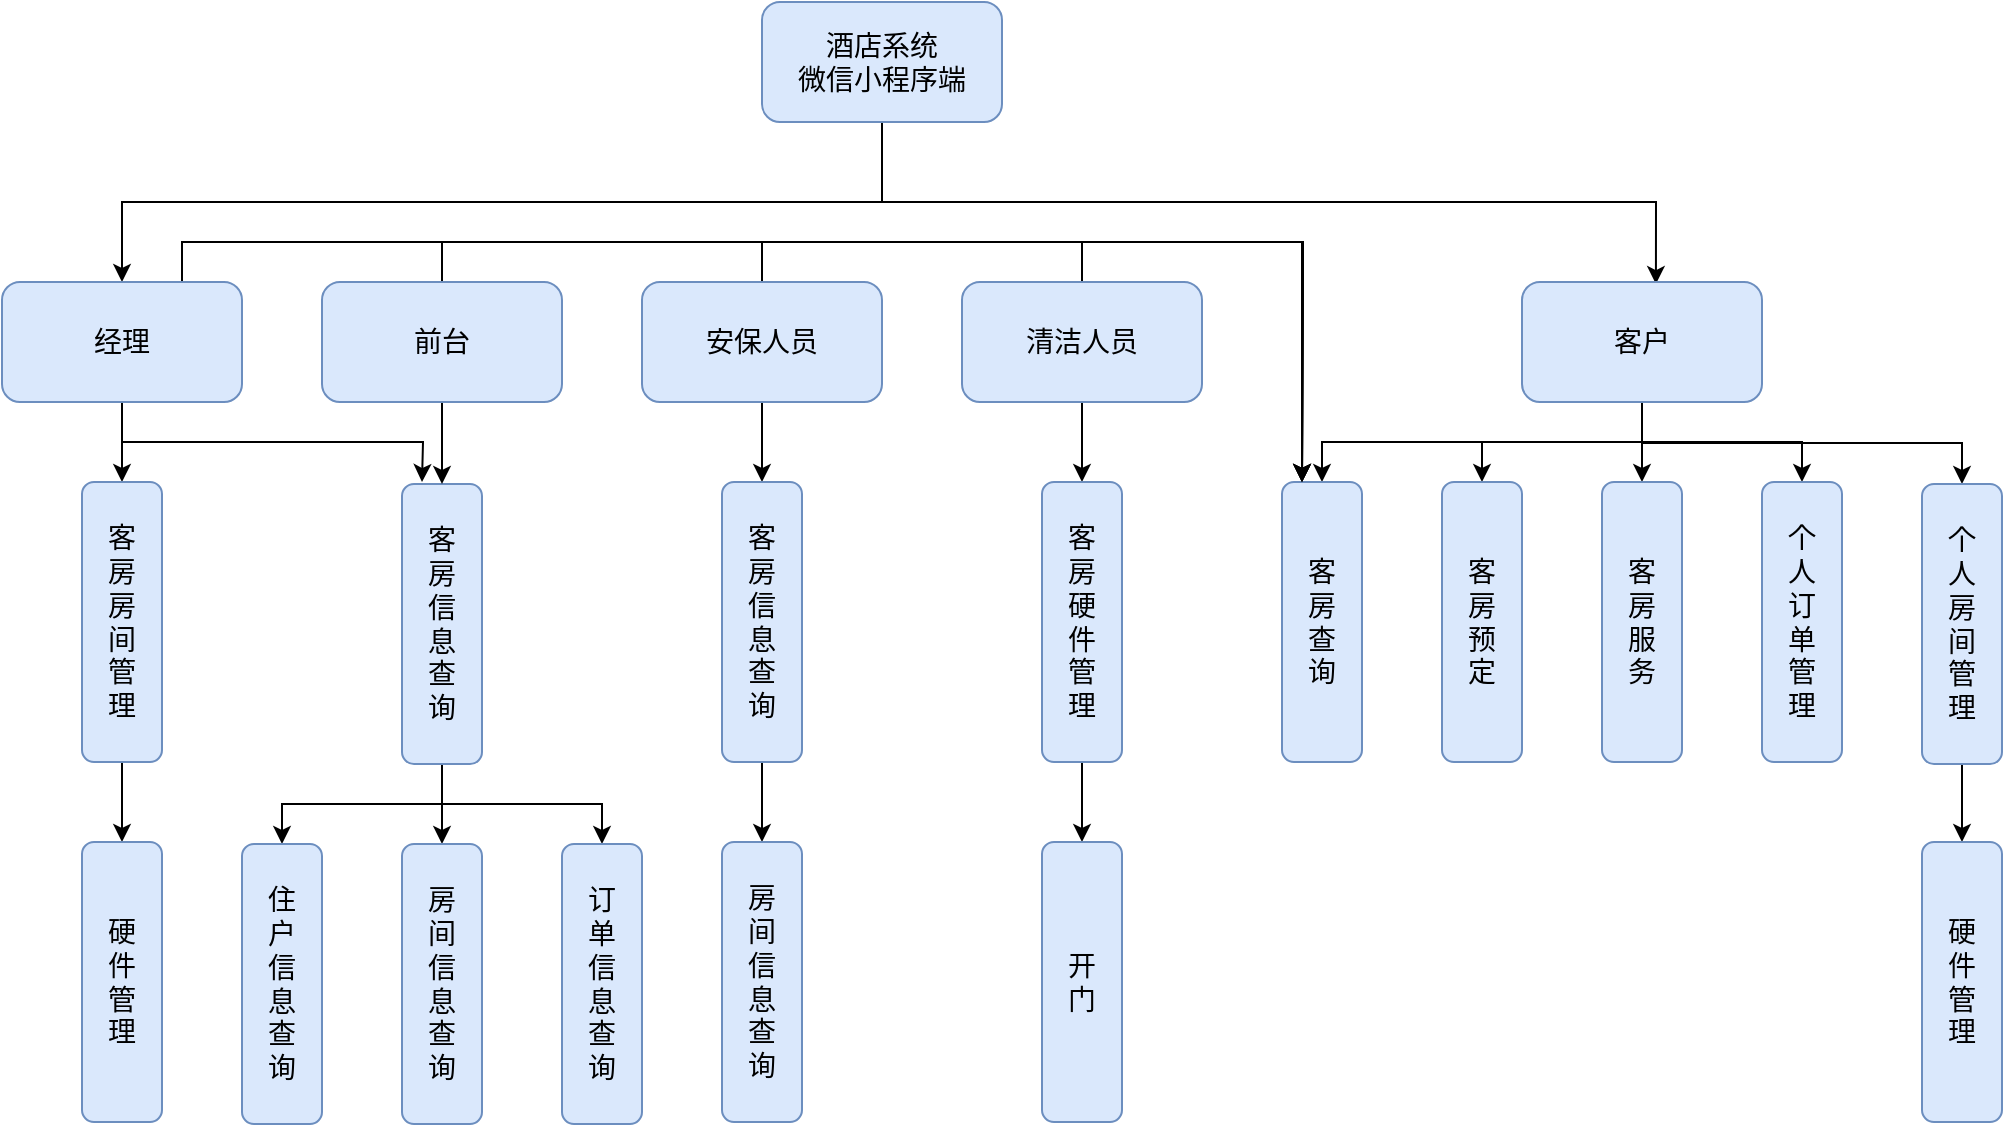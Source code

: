 <mxfile version="14.6.13" type="device"><diagram id="gfpBVfgqZyEj-h2GJo9E" name="第 1 页"><mxGraphModel dx="1086" dy="-5" grid="1" gridSize="10" guides="1" tooltips="1" connect="1" arrows="1" fold="1" page="1" pageScale="1" pageWidth="1169" pageHeight="827" math="0" shadow="0"><root><mxCell id="0"/><mxCell id="1" parent="0"/><mxCell id="urU4lGf7SxmrEl7Dpkf9-1" style="edgeStyle=orthogonalEdgeStyle;rounded=0;orthogonalLoop=1;jettySize=auto;html=1;exitX=0.5;exitY=1;exitDx=0;exitDy=0;fontSize=14;" parent="1" source="urU4lGf7SxmrEl7Dpkf9-3" target="urU4lGf7SxmrEl7Dpkf9-8" edge="1"><mxGeometry relative="1" as="geometry"/></mxCell><mxCell id="urU4lGf7SxmrEl7Dpkf9-2" style="edgeStyle=orthogonalEdgeStyle;rounded=0;orthogonalLoop=1;jettySize=auto;html=1;exitX=0.5;exitY=1;exitDx=0;exitDy=0;entryX=0.558;entryY=0.017;entryDx=0;entryDy=0;entryPerimeter=0;fontSize=14;" parent="1" source="urU4lGf7SxmrEl7Dpkf9-3" target="urU4lGf7SxmrEl7Dpkf9-13" edge="1"><mxGeometry relative="1" as="geometry"/></mxCell><mxCell id="urU4lGf7SxmrEl7Dpkf9-3" value="酒店系统&lt;br style=&quot;font-size: 14px;&quot;&gt;微信小程序端" style="rounded=1;whiteSpace=wrap;html=1;fillColor=#dae8fc;strokeColor=#6c8ebf;shadow=0;glass=0;sketch=0;fontSize=14;" parent="1" vertex="1"><mxGeometry x="1420" y="860" width="120" height="60" as="geometry"/></mxCell><mxCell id="xBhROeFWjU1o-BJRpCn7-15" style="edgeStyle=orthogonalEdgeStyle;rounded=0;orthogonalLoop=1;jettySize=auto;html=1;exitX=0.5;exitY=1;exitDx=0;exitDy=0;entryX=0.5;entryY=0;entryDx=0;entryDy=0;fontSize=14;" parent="1" source="urU4lGf7SxmrEl7Dpkf9-8" target="urU4lGf7SxmrEl7Dpkf9-52" edge="1"><mxGeometry relative="1" as="geometry"/></mxCell><mxCell id="xBhROeFWjU1o-BJRpCn7-17" style="edgeStyle=orthogonalEdgeStyle;rounded=0;orthogonalLoop=1;jettySize=auto;html=1;exitX=0.5;exitY=1;exitDx=0;exitDy=0;fontSize=14;" parent="1" source="urU4lGf7SxmrEl7Dpkf9-8" edge="1"><mxGeometry relative="1" as="geometry"><mxPoint x="1250" y="1100" as="targetPoint"/></mxGeometry></mxCell><mxCell id="FnSg5OO0wOK3w0XzbDYt-8" style="edgeStyle=orthogonalEdgeStyle;rounded=0;orthogonalLoop=1;jettySize=auto;html=1;exitX=0.75;exitY=0;exitDx=0;exitDy=0;entryX=0.25;entryY=0;entryDx=0;entryDy=0;fontSize=16;" edge="1" parent="1" source="urU4lGf7SxmrEl7Dpkf9-8" target="urU4lGf7SxmrEl7Dpkf9-16"><mxGeometry relative="1" as="geometry"/></mxCell><mxCell id="urU4lGf7SxmrEl7Dpkf9-8" value="经理" style="rounded=1;whiteSpace=wrap;html=1;fillColor=#dae8fc;strokeColor=#6c8ebf;shadow=0;sketch=0;fontSize=14;" parent="1" vertex="1"><mxGeometry x="1040" y="1000" width="120" height="60" as="geometry"/></mxCell><mxCell id="urU4lGf7SxmrEl7Dpkf9-9" style="edgeStyle=orthogonalEdgeStyle;rounded=0;orthogonalLoop=1;jettySize=auto;html=1;exitX=0.5;exitY=1;exitDx=0;exitDy=0;entryX=0.5;entryY=0;entryDx=0;entryDy=0;fontSize=14;" parent="1" source="urU4lGf7SxmrEl7Dpkf9-13" target="urU4lGf7SxmrEl7Dpkf9-16" edge="1"><mxGeometry relative="1" as="geometry"/></mxCell><mxCell id="urU4lGf7SxmrEl7Dpkf9-10" style="edgeStyle=orthogonalEdgeStyle;rounded=0;orthogonalLoop=1;jettySize=auto;html=1;exitX=0.5;exitY=1;exitDx=0;exitDy=0;entryX=0.5;entryY=0;entryDx=0;entryDy=0;fontSize=14;" parent="1" source="urU4lGf7SxmrEl7Dpkf9-13" target="urU4lGf7SxmrEl7Dpkf9-22" edge="1"><mxGeometry relative="1" as="geometry"/></mxCell><mxCell id="urU4lGf7SxmrEl7Dpkf9-11" style="edgeStyle=orthogonalEdgeStyle;rounded=0;orthogonalLoop=1;jettySize=auto;html=1;exitX=0.5;exitY=1;exitDx=0;exitDy=0;entryX=0.5;entryY=0;entryDx=0;entryDy=0;fontSize=14;" parent="1" source="urU4lGf7SxmrEl7Dpkf9-13" target="urU4lGf7SxmrEl7Dpkf9-19" edge="1"><mxGeometry relative="1" as="geometry"/></mxCell><mxCell id="urU4lGf7SxmrEl7Dpkf9-12" style="edgeStyle=orthogonalEdgeStyle;rounded=0;orthogonalLoop=1;jettySize=auto;html=1;exitX=0.5;exitY=1;exitDx=0;exitDy=0;fontSize=14;" parent="1" source="urU4lGf7SxmrEl7Dpkf9-13" target="urU4lGf7SxmrEl7Dpkf9-26" edge="1"><mxGeometry relative="1" as="geometry"/></mxCell><mxCell id="5DSAbZqCZO5Fx2xqSc0n-12" style="edgeStyle=orthogonalEdgeStyle;rounded=0;orthogonalLoop=1;jettySize=auto;html=1;exitX=0.5;exitY=1;exitDx=0;exitDy=0;entryX=0.5;entryY=0;entryDx=0;entryDy=0;fontSize=14;" parent="1" source="urU4lGf7SxmrEl7Dpkf9-13" target="5DSAbZqCZO5Fx2xqSc0n-11" edge="1"><mxGeometry relative="1" as="geometry"/></mxCell><mxCell id="urU4lGf7SxmrEl7Dpkf9-13" value="客户" style="rounded=1;whiteSpace=wrap;html=1;fillColor=#dae8fc;strokeColor=#6c8ebf;shadow=0;sketch=0;fontSize=14;" parent="1" vertex="1"><mxGeometry x="1800" y="1000" width="120" height="60" as="geometry"/></mxCell><mxCell id="urU4lGf7SxmrEl7Dpkf9-16" value="&lt;span style=&quot;font-size: 14px;&quot;&gt;客&lt;/span&gt;&lt;br style=&quot;font-size: 14px;&quot;&gt;&lt;span style=&quot;font-size: 14px;&quot;&gt;房&lt;/span&gt;&lt;br style=&quot;font-size: 14px;&quot;&gt;&lt;span style=&quot;font-size: 14px;&quot;&gt;查&lt;/span&gt;&lt;br style=&quot;font-size: 14px;&quot;&gt;&lt;span style=&quot;font-size: 14px;&quot;&gt;询&lt;/span&gt;" style="rounded=1;whiteSpace=wrap;html=1;fillColor=#dae8fc;strokeColor=#6c8ebf;shadow=0;sketch=0;fontSize=14;" parent="1" vertex="1"><mxGeometry x="1680" y="1100" width="40" height="140" as="geometry"/></mxCell><mxCell id="urU4lGf7SxmrEl7Dpkf9-19" value="个&lt;br style=&quot;font-size: 14px;&quot;&gt;人&lt;br style=&quot;font-size: 14px;&quot;&gt;订&lt;br style=&quot;font-size: 14px;&quot;&gt;单&lt;br style=&quot;font-size: 14px;&quot;&gt;管&lt;br style=&quot;font-size: 14px;&quot;&gt;理" style="rounded=1;whiteSpace=wrap;html=1;fillColor=#dae8fc;strokeColor=#6c8ebf;shadow=0;sketch=0;fontSize=14;" parent="1" vertex="1"><mxGeometry x="1920" y="1100" width="40" height="140" as="geometry"/></mxCell><mxCell id="urU4lGf7SxmrEl7Dpkf9-22" value="客&lt;br style=&quot;font-size: 14px;&quot;&gt;房&lt;br style=&quot;font-size: 14px;&quot;&gt;预&lt;br style=&quot;font-size: 14px;&quot;&gt;定" style="rounded=1;whiteSpace=wrap;html=1;fillColor=#dae8fc;strokeColor=#6c8ebf;shadow=0;sketch=0;fontSize=14;" parent="1" vertex="1"><mxGeometry x="1760" y="1100" width="40" height="140" as="geometry"/></mxCell><mxCell id="5DSAbZqCZO5Fx2xqSc0n-13" style="edgeStyle=orthogonalEdgeStyle;rounded=0;orthogonalLoop=1;jettySize=auto;html=1;exitX=0.5;exitY=1;exitDx=0;exitDy=0;entryX=0.5;entryY=0;entryDx=0;entryDy=0;fontSize=14;" parent="1" source="urU4lGf7SxmrEl7Dpkf9-26" target="5DSAbZqCZO5Fx2xqSc0n-8" edge="1"><mxGeometry relative="1" as="geometry"/></mxCell><mxCell id="urU4lGf7SxmrEl7Dpkf9-26" value="个&lt;br style=&quot;font-size: 14px;&quot;&gt;人&lt;br style=&quot;font-size: 14px;&quot;&gt;房&lt;br style=&quot;font-size: 14px;&quot;&gt;间&lt;br style=&quot;font-size: 14px;&quot;&gt;管&lt;br style=&quot;font-size: 14px;&quot;&gt;理" style="rounded=1;whiteSpace=wrap;html=1;fillColor=#dae8fc;strokeColor=#6c8ebf;shadow=0;sketch=0;fontSize=14;" parent="1" vertex="1"><mxGeometry x="2000" y="1101" width="40" height="140" as="geometry"/></mxCell><mxCell id="wqciQX0L6GW8z3ySs8bD-5" style="edgeStyle=orthogonalEdgeStyle;rounded=0;orthogonalLoop=1;jettySize=auto;html=1;exitX=0.5;exitY=1;exitDx=0;exitDy=0;entryX=0.5;entryY=0;entryDx=0;entryDy=0;fontSize=14;" parent="1" source="urU4lGf7SxmrEl7Dpkf9-49" target="wqciQX0L6GW8z3ySs8bD-2" edge="1"><mxGeometry relative="1" as="geometry"/></mxCell><mxCell id="wqciQX0L6GW8z3ySs8bD-6" style="edgeStyle=orthogonalEdgeStyle;rounded=0;orthogonalLoop=1;jettySize=auto;html=1;exitX=0.5;exitY=1;exitDx=0;exitDy=0;entryX=0.5;entryY=0;entryDx=0;entryDy=0;fontSize=14;" parent="1" source="urU4lGf7SxmrEl7Dpkf9-49" target="wqciQX0L6GW8z3ySs8bD-1" edge="1"><mxGeometry relative="1" as="geometry"/></mxCell><mxCell id="wqciQX0L6GW8z3ySs8bD-7" style="edgeStyle=orthogonalEdgeStyle;rounded=0;orthogonalLoop=1;jettySize=auto;html=1;exitX=0.5;exitY=1;exitDx=0;exitDy=0;entryX=0.5;entryY=0;entryDx=0;entryDy=0;fontSize=14;" parent="1" source="urU4lGf7SxmrEl7Dpkf9-49" target="wqciQX0L6GW8z3ySs8bD-3" edge="1"><mxGeometry relative="1" as="geometry"/></mxCell><mxCell id="urU4lGf7SxmrEl7Dpkf9-49" value="&lt;span style=&quot;font-size: 14px;&quot;&gt;客&lt;/span&gt;&lt;br style=&quot;font-size: 14px;&quot;&gt;&lt;span style=&quot;font-size: 14px;&quot;&gt;房&lt;br style=&quot;font-size: 14px;&quot;&gt;&lt;/span&gt;信&lt;br style=&quot;font-size: 14px;&quot;&gt;息&lt;br style=&quot;font-size: 14px;&quot;&gt;&lt;span style=&quot;font-size: 14px;&quot;&gt;查&lt;br style=&quot;font-size: 14px;&quot;&gt;询&lt;br style=&quot;font-size: 14px;&quot;&gt;&lt;/span&gt;" style="rounded=1;whiteSpace=wrap;html=1;fillColor=#dae8fc;strokeColor=#6c8ebf;shadow=0;sketch=0;fontSize=14;" parent="1" vertex="1"><mxGeometry x="1240" y="1101" width="40" height="140" as="geometry"/></mxCell><mxCell id="wqciQX0L6GW8z3ySs8bD-17" style="edgeStyle=orthogonalEdgeStyle;rounded=0;orthogonalLoop=1;jettySize=auto;html=1;exitX=0.5;exitY=1;exitDx=0;exitDy=0;entryX=0.5;entryY=0;entryDx=0;entryDy=0;fontSize=14;" parent="1" source="urU4lGf7SxmrEl7Dpkf9-52" target="wqciQX0L6GW8z3ySs8bD-8" edge="1"><mxGeometry relative="1" as="geometry"/></mxCell><mxCell id="urU4lGf7SxmrEl7Dpkf9-52" value="客&lt;br style=&quot;font-size: 14px;&quot;&gt;房&lt;br style=&quot;font-size: 14px;&quot;&gt;房&lt;br style=&quot;font-size: 14px;&quot;&gt;间&lt;br style=&quot;font-size: 14px;&quot;&gt;管&lt;br style=&quot;font-size: 14px;&quot;&gt;理" style="rounded=1;whiteSpace=wrap;html=1;fillColor=#dae8fc;strokeColor=#6c8ebf;shadow=0;sketch=0;fontSize=14;" parent="1" vertex="1"><mxGeometry x="1080" y="1100" width="40" height="140" as="geometry"/></mxCell><mxCell id="5DSAbZqCZO5Fx2xqSc0n-8" value="硬&lt;br style=&quot;font-size: 14px;&quot;&gt;件&lt;br style=&quot;font-size: 14px;&quot;&gt;管&lt;br style=&quot;font-size: 14px;&quot;&gt;理" style="rounded=1;whiteSpace=wrap;html=1;fillColor=#dae8fc;strokeColor=#6c8ebf;shadow=0;sketch=0;fontSize=14;" parent="1" vertex="1"><mxGeometry x="2000" y="1280" width="40" height="140" as="geometry"/></mxCell><mxCell id="5DSAbZqCZO5Fx2xqSc0n-11" value="&lt;span style=&quot;font-size: 14px;&quot;&gt;客&lt;/span&gt;&lt;br style=&quot;font-size: 14px;&quot;&gt;&lt;span style=&quot;font-size: 14px;&quot;&gt;房&lt;/span&gt;&lt;br style=&quot;font-size: 14px;&quot;&gt;服&lt;br style=&quot;font-size: 14px;&quot;&gt;务" style="rounded=1;whiteSpace=wrap;html=1;fillColor=#dae8fc;strokeColor=#6c8ebf;shadow=0;sketch=0;fontSize=14;" parent="1" vertex="1"><mxGeometry x="1840" y="1100" width="40" height="140" as="geometry"/></mxCell><mxCell id="wqciQX0L6GW8z3ySs8bD-1" value="房&lt;br style=&quot;font-size: 14px;&quot;&gt;间&lt;br style=&quot;font-size: 14px;&quot;&gt;信&lt;br style=&quot;font-size: 14px;&quot;&gt;息&lt;br style=&quot;font-size: 14px;&quot;&gt;&lt;span style=&quot;font-size: 14px;&quot;&gt;查&lt;br style=&quot;font-size: 14px;&quot;&gt;询&lt;br style=&quot;font-size: 14px;&quot;&gt;&lt;/span&gt;" style="rounded=1;whiteSpace=wrap;html=1;fillColor=#dae8fc;strokeColor=#6c8ebf;shadow=0;sketch=0;fontSize=14;" parent="1" vertex="1"><mxGeometry x="1240" y="1281" width="40" height="140" as="geometry"/></mxCell><mxCell id="wqciQX0L6GW8z3ySs8bD-2" value="住&lt;br style=&quot;font-size: 14px;&quot;&gt;户&lt;br style=&quot;font-size: 14px;&quot;&gt;信&lt;br style=&quot;font-size: 14px;&quot;&gt;息&lt;br style=&quot;font-size: 14px;&quot;&gt;&lt;span style=&quot;font-size: 14px;&quot;&gt;查&lt;br style=&quot;font-size: 14px;&quot;&gt;询&lt;br style=&quot;font-size: 14px;&quot;&gt;&lt;/span&gt;" style="rounded=1;whiteSpace=wrap;html=1;fillColor=#dae8fc;strokeColor=#6c8ebf;shadow=0;sketch=0;fontSize=14;" parent="1" vertex="1"><mxGeometry x="1160" y="1281" width="40" height="140" as="geometry"/></mxCell><mxCell id="wqciQX0L6GW8z3ySs8bD-3" value="订&lt;br style=&quot;font-size: 14px;&quot;&gt;单&lt;br style=&quot;font-size: 14px;&quot;&gt;信&lt;br style=&quot;font-size: 14px;&quot;&gt;息&lt;br style=&quot;font-size: 14px;&quot;&gt;&lt;span style=&quot;font-size: 14px;&quot;&gt;查&lt;br style=&quot;font-size: 14px;&quot;&gt;询&lt;br style=&quot;font-size: 14px;&quot;&gt;&lt;/span&gt;" style="rounded=1;whiteSpace=wrap;html=1;fillColor=#dae8fc;strokeColor=#6c8ebf;shadow=0;sketch=0;fontSize=14;" parent="1" vertex="1"><mxGeometry x="1320" y="1281" width="40" height="140" as="geometry"/></mxCell><mxCell id="wqciQX0L6GW8z3ySs8bD-8" value="硬&lt;br style=&quot;font-size: 14px;&quot;&gt;件&lt;br style=&quot;font-size: 14px;&quot;&gt;管&lt;br style=&quot;font-size: 14px;&quot;&gt;理" style="rounded=1;whiteSpace=wrap;html=1;fillColor=#dae8fc;strokeColor=#6c8ebf;shadow=0;sketch=0;fontSize=14;" parent="1" vertex="1"><mxGeometry x="1080" y="1280" width="40" height="140" as="geometry"/></mxCell><mxCell id="xBhROeFWjU1o-BJRpCn7-16" style="edgeStyle=orthogonalEdgeStyle;rounded=0;orthogonalLoop=1;jettySize=auto;html=1;exitX=0.5;exitY=1;exitDx=0;exitDy=0;entryX=0.5;entryY=0;entryDx=0;entryDy=0;fontSize=14;" parent="1" source="xBhROeFWjU1o-BJRpCn7-1" target="urU4lGf7SxmrEl7Dpkf9-49" edge="1"><mxGeometry relative="1" as="geometry"/></mxCell><mxCell id="FnSg5OO0wOK3w0XzbDYt-9" style="edgeStyle=orthogonalEdgeStyle;rounded=0;orthogonalLoop=1;jettySize=auto;html=1;exitX=0.5;exitY=0;exitDx=0;exitDy=0;fontSize=16;" edge="1" parent="1" source="xBhROeFWjU1o-BJRpCn7-1"><mxGeometry relative="1" as="geometry"><mxPoint x="1690" y="1100" as="targetPoint"/></mxGeometry></mxCell><mxCell id="xBhROeFWjU1o-BJRpCn7-1" value="前台" style="rounded=1;whiteSpace=wrap;html=1;fillColor=#dae8fc;strokeColor=#6c8ebf;shadow=0;sketch=0;fontSize=14;" parent="1" vertex="1"><mxGeometry x="1200" y="1000" width="120" height="60" as="geometry"/></mxCell><mxCell id="xBhROeFWjU1o-BJRpCn7-18" style="edgeStyle=orthogonalEdgeStyle;rounded=0;orthogonalLoop=1;jettySize=auto;html=1;exitX=0.5;exitY=1;exitDx=0;exitDy=0;entryX=0.5;entryY=0;entryDx=0;entryDy=0;fontSize=14;" parent="1" source="xBhROeFWjU1o-BJRpCn7-2" target="xBhROeFWjU1o-BJRpCn7-6" edge="1"><mxGeometry relative="1" as="geometry"/></mxCell><mxCell id="FnSg5OO0wOK3w0XzbDYt-10" style="edgeStyle=orthogonalEdgeStyle;rounded=0;orthogonalLoop=1;jettySize=auto;html=1;exitX=0.5;exitY=0;exitDx=0;exitDy=0;fontSize=16;" edge="1" parent="1" source="xBhROeFWjU1o-BJRpCn7-2"><mxGeometry relative="1" as="geometry"><mxPoint x="1690" y="1100" as="targetPoint"/></mxGeometry></mxCell><mxCell id="xBhROeFWjU1o-BJRpCn7-2" value="安保人员" style="rounded=1;whiteSpace=wrap;html=1;fillColor=#dae8fc;strokeColor=#6c8ebf;shadow=0;sketch=0;fontSize=14;" parent="1" vertex="1"><mxGeometry x="1360" y="1000" width="120" height="60" as="geometry"/></mxCell><mxCell id="xBhROeFWjU1o-BJRpCn7-19" style="edgeStyle=orthogonalEdgeStyle;rounded=0;orthogonalLoop=1;jettySize=auto;html=1;exitX=0.5;exitY=1;exitDx=0;exitDy=0;entryX=0.5;entryY=0;entryDx=0;entryDy=0;fontSize=14;" parent="1" source="xBhROeFWjU1o-BJRpCn7-3" target="xBhROeFWjU1o-BJRpCn7-4" edge="1"><mxGeometry relative="1" as="geometry"/></mxCell><mxCell id="FnSg5OO0wOK3w0XzbDYt-11" style="edgeStyle=orthogonalEdgeStyle;rounded=0;orthogonalLoop=1;jettySize=auto;html=1;exitX=0.5;exitY=0;exitDx=0;exitDy=0;fontSize=16;" edge="1" parent="1" source="xBhROeFWjU1o-BJRpCn7-3"><mxGeometry relative="1" as="geometry"><mxPoint x="1690" y="1100" as="targetPoint"/></mxGeometry></mxCell><mxCell id="xBhROeFWjU1o-BJRpCn7-3" value="清洁人员" style="rounded=1;whiteSpace=wrap;html=1;fillColor=#dae8fc;strokeColor=#6c8ebf;shadow=0;sketch=0;fontSize=14;" parent="1" vertex="1"><mxGeometry x="1520" y="1000" width="120" height="60" as="geometry"/></mxCell><mxCell id="xBhROeFWjU1o-BJRpCn7-9" style="edgeStyle=orthogonalEdgeStyle;rounded=0;orthogonalLoop=1;jettySize=auto;html=1;exitX=0.5;exitY=1;exitDx=0;exitDy=0;entryX=0.5;entryY=0;entryDx=0;entryDy=0;fontSize=14;" parent="1" source="xBhROeFWjU1o-BJRpCn7-4" target="xBhROeFWjU1o-BJRpCn7-5" edge="1"><mxGeometry relative="1" as="geometry"/></mxCell><mxCell id="xBhROeFWjU1o-BJRpCn7-4" value="客&lt;br style=&quot;font-size: 14px;&quot;&gt;房&lt;br style=&quot;font-size: 14px;&quot;&gt;硬&lt;br style=&quot;font-size: 14px;&quot;&gt;件&lt;br style=&quot;font-size: 14px;&quot;&gt;管&lt;br style=&quot;font-size: 14px;&quot;&gt;理" style="rounded=1;whiteSpace=wrap;html=1;fillColor=#dae8fc;strokeColor=#6c8ebf;shadow=0;sketch=0;fontSize=14;" parent="1" vertex="1"><mxGeometry x="1560" y="1100" width="40" height="140" as="geometry"/></mxCell><mxCell id="xBhROeFWjU1o-BJRpCn7-5" value="开&lt;br style=&quot;font-size: 14px;&quot;&gt;门" style="rounded=1;whiteSpace=wrap;html=1;fillColor=#dae8fc;strokeColor=#6c8ebf;shadow=0;sketch=0;fontSize=14;" parent="1" vertex="1"><mxGeometry x="1560" y="1280" width="40" height="140" as="geometry"/></mxCell><mxCell id="xBhROeFWjU1o-BJRpCn7-8" style="edgeStyle=orthogonalEdgeStyle;rounded=0;orthogonalLoop=1;jettySize=auto;html=1;exitX=0.5;exitY=1;exitDx=0;exitDy=0;entryX=0.5;entryY=0;entryDx=0;entryDy=0;fontSize=14;" parent="1" source="xBhROeFWjU1o-BJRpCn7-6" target="xBhROeFWjU1o-BJRpCn7-7" edge="1"><mxGeometry relative="1" as="geometry"/></mxCell><mxCell id="xBhROeFWjU1o-BJRpCn7-6" value="&lt;span style=&quot;font-size: 14px;&quot;&gt;客&lt;/span&gt;&lt;br style=&quot;font-size: 14px;&quot;&gt;&lt;span style=&quot;font-size: 14px;&quot;&gt;房&lt;br style=&quot;font-size: 14px;&quot;&gt;&lt;/span&gt;信&lt;br style=&quot;font-size: 14px;&quot;&gt;息&lt;br style=&quot;font-size: 14px;&quot;&gt;&lt;span style=&quot;font-size: 14px;&quot;&gt;查&lt;br style=&quot;font-size: 14px;&quot;&gt;询&lt;br style=&quot;font-size: 14px;&quot;&gt;&lt;/span&gt;" style="rounded=1;whiteSpace=wrap;html=1;fillColor=#dae8fc;strokeColor=#6c8ebf;shadow=0;sketch=0;fontSize=14;" parent="1" vertex="1"><mxGeometry x="1400" y="1100" width="40" height="140" as="geometry"/></mxCell><mxCell id="xBhROeFWjU1o-BJRpCn7-7" value="房&lt;br style=&quot;font-size: 14px;&quot;&gt;间&lt;br style=&quot;font-size: 14px;&quot;&gt;信&lt;br style=&quot;font-size: 14px;&quot;&gt;息&lt;br style=&quot;font-size: 14px;&quot;&gt;&lt;span style=&quot;font-size: 14px;&quot;&gt;查&lt;br style=&quot;font-size: 14px;&quot;&gt;询&lt;br style=&quot;font-size: 14px;&quot;&gt;&lt;/span&gt;" style="rounded=1;whiteSpace=wrap;html=1;fillColor=#dae8fc;strokeColor=#6c8ebf;shadow=0;sketch=0;fontSize=14;" parent="1" vertex="1"><mxGeometry x="1400" y="1280" width="40" height="140" as="geometry"/></mxCell></root></mxGraphModel></diagram></mxfile>